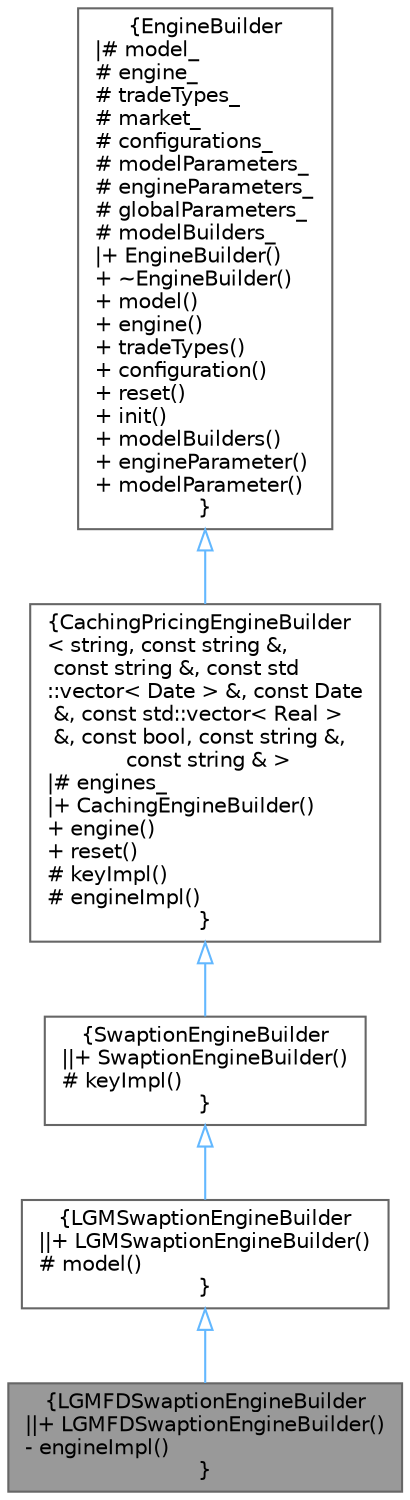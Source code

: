 digraph "LGMFDSwaptionEngineBuilder"
{
 // INTERACTIVE_SVG=YES
 // LATEX_PDF_SIZE
  bgcolor="transparent";
  edge [fontname=Helvetica,fontsize=10,labelfontname=Helvetica,labelfontsize=10];
  node [fontname=Helvetica,fontsize=10,shape=box,height=0.2,width=0.4];
  Node1 [label="{LGMFDSwaptionEngineBuilder\n||+ LGMFDSwaptionEngineBuilder()\l- engineImpl()\l}",height=0.2,width=0.4,color="gray40", fillcolor="grey60", style="filled", fontcolor="black",tooltip="Implementation of BermudanAmericanSwaptionEngineBuilder using LGM FD pricer."];
  Node2 -> Node1 [dir="back",color="steelblue1",style="solid",arrowtail="onormal"];
  Node2 [label="{LGMSwaptionEngineBuilder\n||+ LGMSwaptionEngineBuilder()\l# model()\l}",height=0.2,width=0.4,color="gray40", fillcolor="white", style="filled",URL="$classore_1_1data_1_1_l_g_m_swaption_engine_builder.html",tooltip="Abstract LGMSwaptionEngineBuilder class."];
  Node3 -> Node2 [dir="back",color="steelblue1",style="solid",arrowtail="onormal"];
  Node3 [label="{SwaptionEngineBuilder\n||+ SwaptionEngineBuilder()\l# keyImpl()\l}",height=0.2,width=0.4,color="gray40", fillcolor="white", style="filled",URL="$classore_1_1data_1_1_swaption_engine_builder.html",tooltip="Swaption engine builder base class."];
  Node4 -> Node3 [dir="back",color="steelblue1",style="solid",arrowtail="onormal"];
  Node4 [label="{CachingPricingEngineBuilder\l\< string, const string &,\l const string &, const std\l::vector\< Date \> &, const Date\l &, const std::vector\< Real \>\l &, const bool, const string &,\l const string & \>\n|# engines_\l|+ CachingEngineBuilder()\l+ engine()\l+ reset()\l# keyImpl()\l# engineImpl()\l}",height=0.2,width=0.4,color="gray40", fillcolor="white", style="filled",URL="$classore_1_1data_1_1_caching_engine_builder.html",tooltip="Abstract template EngineBuilder class that can cache engines and coupon pricers."];
  Node5 -> Node4 [dir="back",color="steelblue1",style="solid",arrowtail="onormal"];
  Node5 [label="{EngineBuilder\n|# model_\l# engine_\l# tradeTypes_\l# market_\l# configurations_\l# modelParameters_\l# engineParameters_\l# globalParameters_\l# modelBuilders_\l|+ EngineBuilder()\l+ ~EngineBuilder()\l+ model()\l+ engine()\l+ tradeTypes()\l+ configuration()\l+ reset()\l+ init()\l+ modelBuilders()\l+ engineParameter()\l+ modelParameter()\l}",height=0.2,width=0.4,color="gray40", fillcolor="white", style="filled",URL="$classore_1_1data_1_1_engine_builder.html",tooltip="Base PricingEngine Builder class for a specific model and engine."];
}
